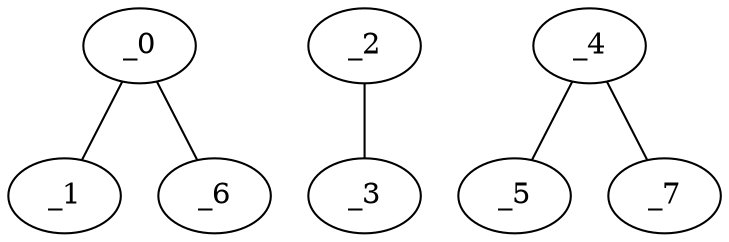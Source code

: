 graph HP1_0142 {
	_0	 [x="0.96",
		y="2.86"];
	_1	 [x="1.01052",
		y="0.705931"];
	_0 -- _1;
	_6	 [x="0.397706",
		y="1.66059"];
	_0 -- _6;
	_2	 [x="2.00802",
		y="0.533382"];
	_3	 [x="2.02923",
		y="2.734"];
	_2 -- _3;
	_4	 [x="0.73",
		y="1.75"];
	_5	 [x="2.33155",
		y="1.86612"];
	_4 -- _5;
	_7	 [x="0.146976",
		y="0.209144"];
	_4 -- _7;
}
